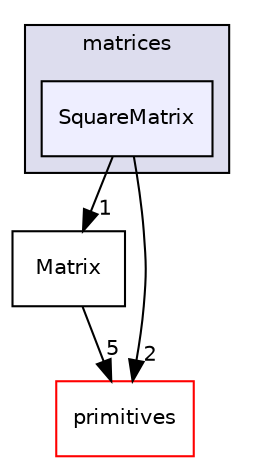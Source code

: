 digraph "src/OpenFOAM/matrices/SquareMatrix" {
  bgcolor=transparent;
  compound=true
  node [ fontsize="10", fontname="Helvetica"];
  edge [ labelfontsize="10", labelfontname="Helvetica"];
  subgraph clusterdir_b07477ab37bc0cd7eb28fb569c691c21 {
    graph [ bgcolor="#ddddee", pencolor="black", label="matrices" fontname="Helvetica", fontsize="10", URL="dir_b07477ab37bc0cd7eb28fb569c691c21.html"]
  dir_9de91893ed1140d312544af919035e0c [shape=box, label="SquareMatrix", style="filled", fillcolor="#eeeeff", pencolor="black", URL="dir_9de91893ed1140d312544af919035e0c.html"];
  }
  dir_14ee30411da660ce7a4c0e27a888c3fd [shape=box label="Matrix" URL="dir_14ee30411da660ce7a4c0e27a888c3fd.html"];
  dir_3e50f45338116b169052b428016851aa [shape=box label="primitives" color="red" URL="dir_3e50f45338116b169052b428016851aa.html"];
  dir_9de91893ed1140d312544af919035e0c->dir_14ee30411da660ce7a4c0e27a888c3fd [headlabel="1", labeldistance=1.5 headhref="dir_002218_002210.html"];
  dir_9de91893ed1140d312544af919035e0c->dir_3e50f45338116b169052b428016851aa [headlabel="2", labeldistance=1.5 headhref="dir_002218_002325.html"];
  dir_14ee30411da660ce7a4c0e27a888c3fd->dir_3e50f45338116b169052b428016851aa [headlabel="5", labeldistance=1.5 headhref="dir_002210_002325.html"];
}
